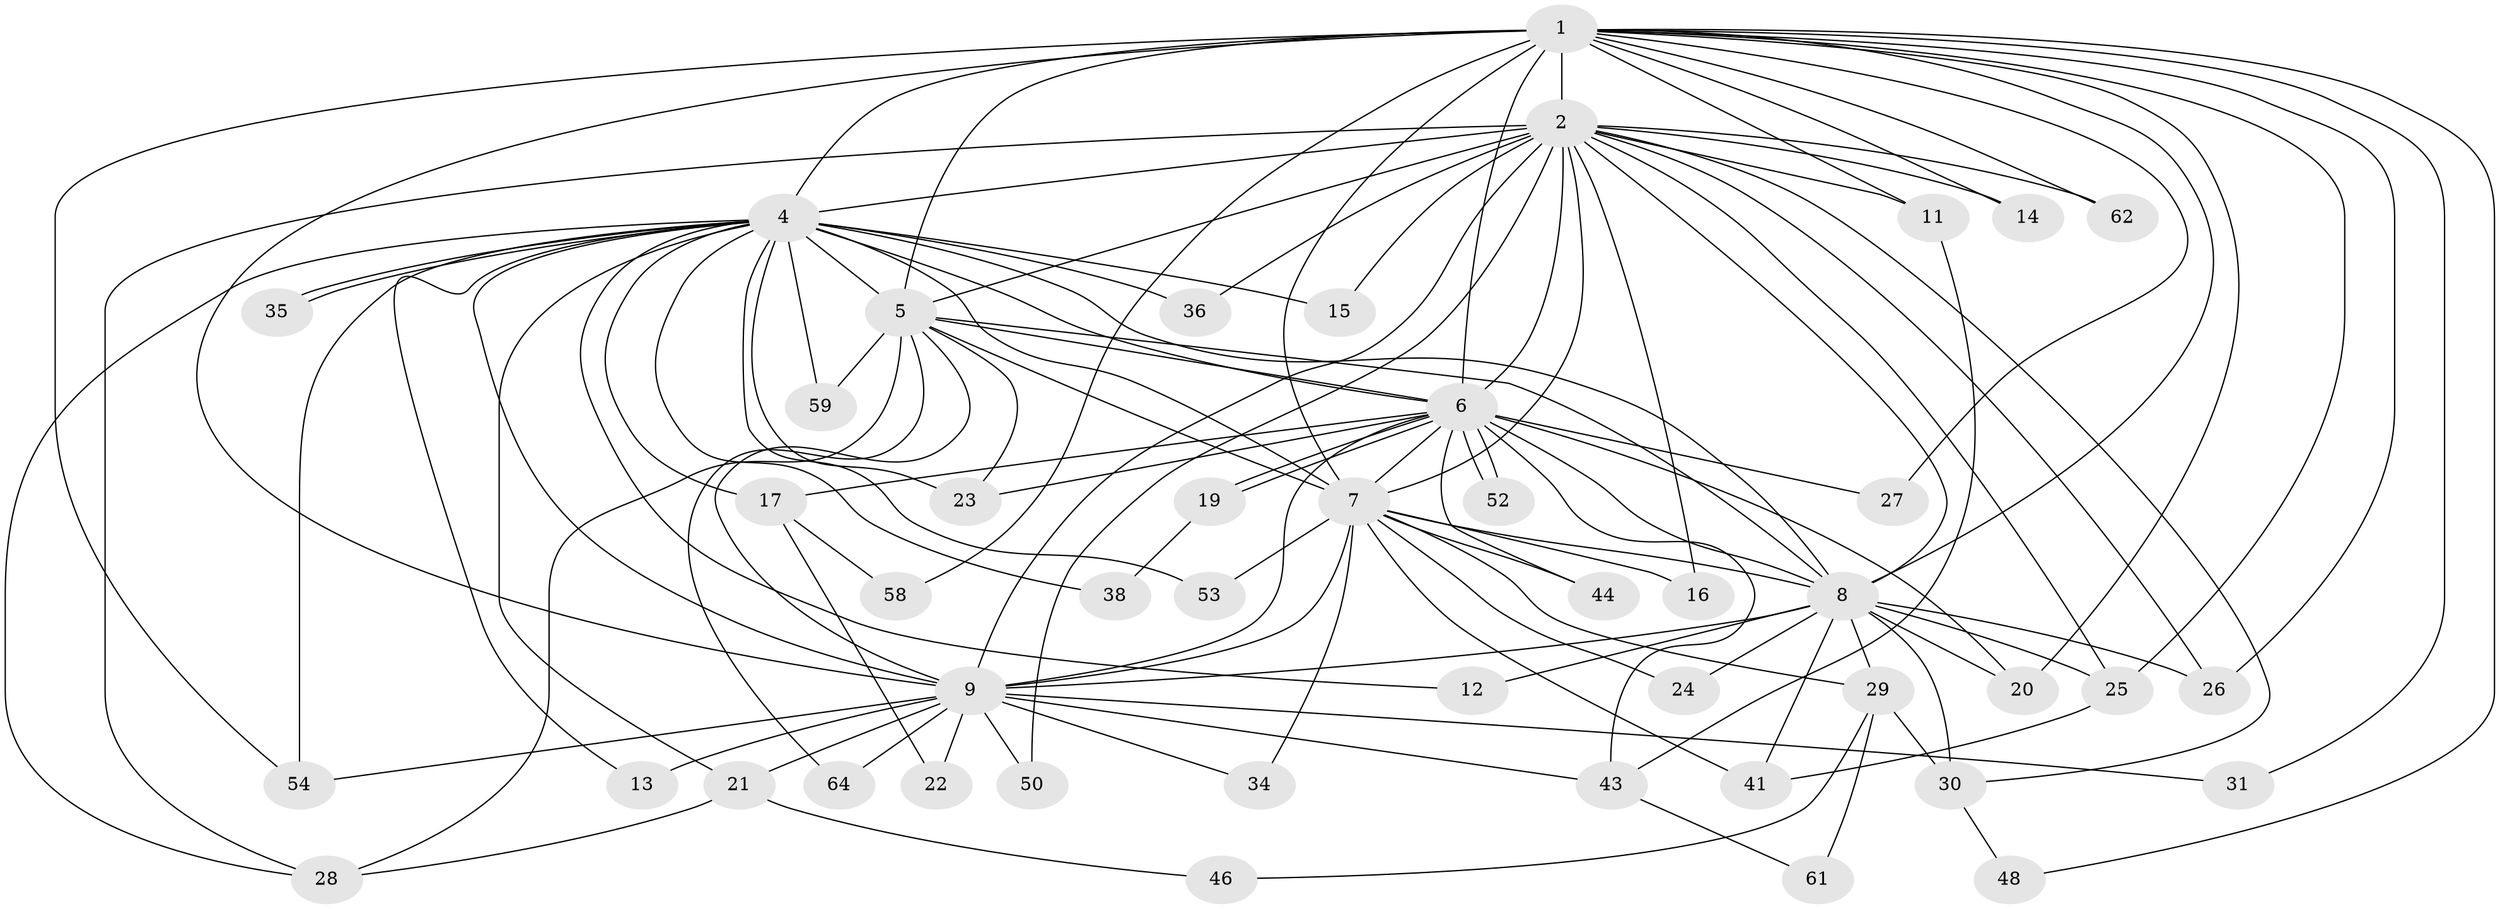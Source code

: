 // Generated by graph-tools (version 1.1) at 2025/51/02/27/25 19:51:47]
// undirected, 46 vertices, 114 edges
graph export_dot {
graph [start="1"]
  node [color=gray90,style=filled];
  1 [super="+3"];
  2 [super="+10"];
  4 [super="+39"];
  5 [super="+60"];
  6 [super="+18"];
  7 [super="+65"];
  8 [super="+37"];
  9 [super="+49"];
  11;
  12;
  13;
  14;
  15;
  16;
  17 [super="+55"];
  19;
  20 [super="+57"];
  21 [super="+47"];
  22;
  23;
  24;
  25 [super="+56"];
  26 [super="+40"];
  27 [super="+42"];
  28 [super="+33"];
  29;
  30 [super="+32"];
  31;
  34;
  35;
  36;
  38;
  41 [super="+45"];
  43 [super="+51"];
  44;
  46;
  48;
  50;
  52;
  53;
  54 [super="+63"];
  58;
  59;
  61;
  62;
  64;
  1 -- 2 [weight=4];
  1 -- 4 [weight=2];
  1 -- 5 [weight=2];
  1 -- 6 [weight=2];
  1 -- 7 [weight=2];
  1 -- 8 [weight=2];
  1 -- 9 [weight=2];
  1 -- 14;
  1 -- 26;
  1 -- 48;
  1 -- 11;
  1 -- 20;
  1 -- 25;
  1 -- 31;
  1 -- 54;
  1 -- 58;
  1 -- 62;
  1 -- 27;
  2 -- 4 [weight=2];
  2 -- 5 [weight=2];
  2 -- 6 [weight=2];
  2 -- 7 [weight=2];
  2 -- 8 [weight=2];
  2 -- 9 [weight=3];
  2 -- 11;
  2 -- 14;
  2 -- 15;
  2 -- 16;
  2 -- 25;
  2 -- 28;
  2 -- 30;
  2 -- 36;
  2 -- 50;
  2 -- 62;
  2 -- 26;
  4 -- 5;
  4 -- 6;
  4 -- 7;
  4 -- 8 [weight=3];
  4 -- 9;
  4 -- 12;
  4 -- 13;
  4 -- 15;
  4 -- 17 [weight=2];
  4 -- 21;
  4 -- 23;
  4 -- 35;
  4 -- 35;
  4 -- 36;
  4 -- 38;
  4 -- 53;
  4 -- 59;
  4 -- 28;
  4 -- 54;
  5 -- 6;
  5 -- 7;
  5 -- 8;
  5 -- 9;
  5 -- 28;
  5 -- 59;
  5 -- 64;
  5 -- 23;
  6 -- 7;
  6 -- 8;
  6 -- 9;
  6 -- 17;
  6 -- 19;
  6 -- 19;
  6 -- 20;
  6 -- 23;
  6 -- 27 [weight=2];
  6 -- 43;
  6 -- 44;
  6 -- 52;
  6 -- 52;
  7 -- 8;
  7 -- 9;
  7 -- 16;
  7 -- 24;
  7 -- 29;
  7 -- 34;
  7 -- 44;
  7 -- 53;
  7 -- 41;
  8 -- 9;
  8 -- 12;
  8 -- 24;
  8 -- 26;
  8 -- 29;
  8 -- 41;
  8 -- 25;
  8 -- 30;
  8 -- 20;
  9 -- 13;
  9 -- 21;
  9 -- 22;
  9 -- 31;
  9 -- 34;
  9 -- 54;
  9 -- 64;
  9 -- 50;
  9 -- 43;
  11 -- 43;
  17 -- 22;
  17 -- 58;
  19 -- 38;
  21 -- 46;
  21 -- 28;
  25 -- 41;
  29 -- 30;
  29 -- 46;
  29 -- 61;
  30 -- 48;
  43 -- 61;
}
